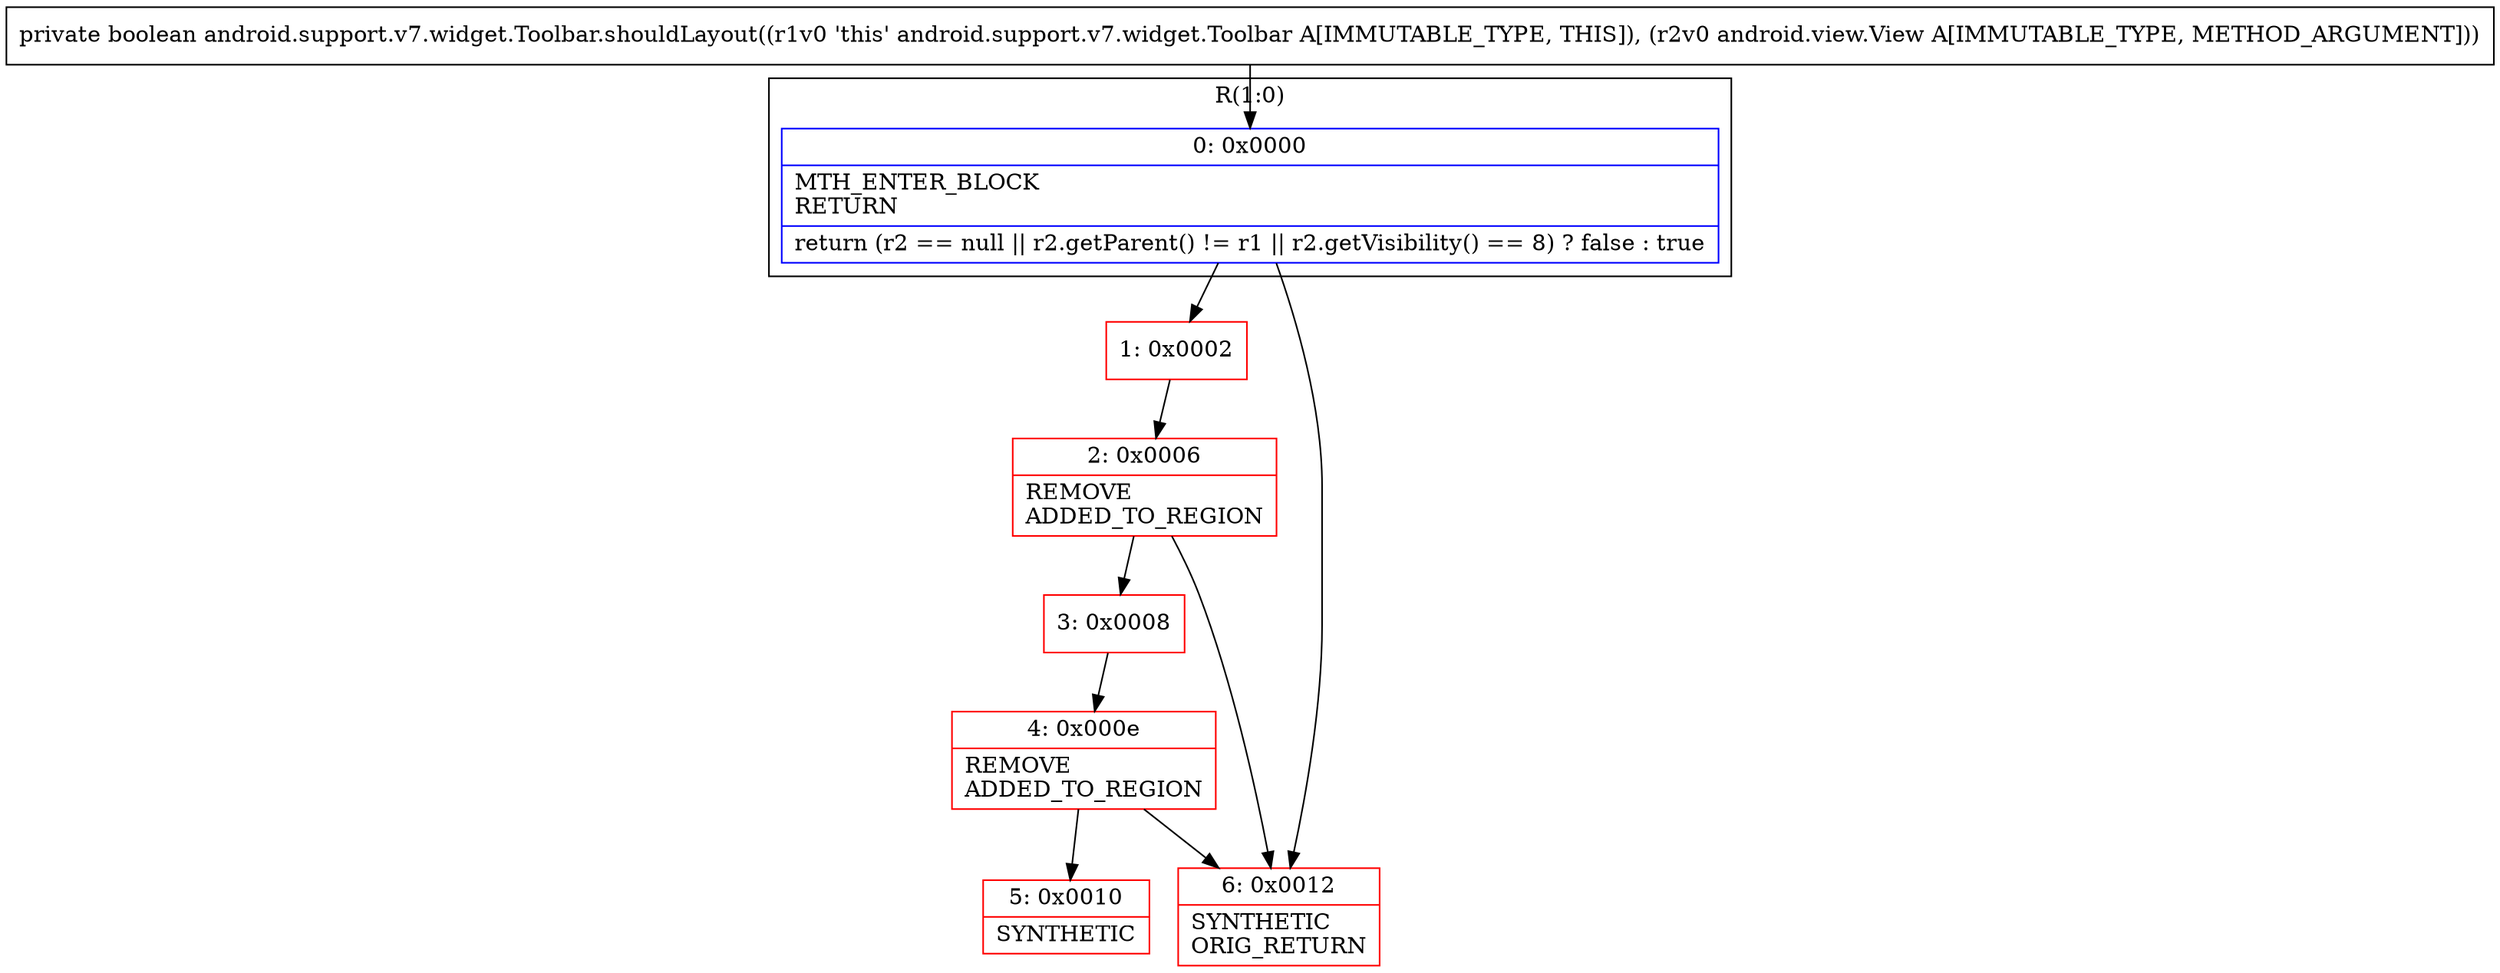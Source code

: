 digraph "CFG forandroid.support.v7.widget.Toolbar.shouldLayout(Landroid\/view\/View;)Z" {
subgraph cluster_Region_535886855 {
label = "R(1:0)";
node [shape=record,color=blue];
Node_0 [shape=record,label="{0\:\ 0x0000|MTH_ENTER_BLOCK\lRETURN\l|return (r2 == null \|\| r2.getParent() != r1 \|\| r2.getVisibility() == 8) ? false : true\l}"];
}
Node_1 [shape=record,color=red,label="{1\:\ 0x0002}"];
Node_2 [shape=record,color=red,label="{2\:\ 0x0006|REMOVE\lADDED_TO_REGION\l}"];
Node_3 [shape=record,color=red,label="{3\:\ 0x0008}"];
Node_4 [shape=record,color=red,label="{4\:\ 0x000e|REMOVE\lADDED_TO_REGION\l}"];
Node_5 [shape=record,color=red,label="{5\:\ 0x0010|SYNTHETIC\l}"];
Node_6 [shape=record,color=red,label="{6\:\ 0x0012|SYNTHETIC\lORIG_RETURN\l}"];
MethodNode[shape=record,label="{private boolean android.support.v7.widget.Toolbar.shouldLayout((r1v0 'this' android.support.v7.widget.Toolbar A[IMMUTABLE_TYPE, THIS]), (r2v0 android.view.View A[IMMUTABLE_TYPE, METHOD_ARGUMENT])) }"];
MethodNode -> Node_0;
Node_0 -> Node_1;
Node_0 -> Node_6;
Node_1 -> Node_2;
Node_2 -> Node_3;
Node_2 -> Node_6;
Node_3 -> Node_4;
Node_4 -> Node_5;
Node_4 -> Node_6;
}

